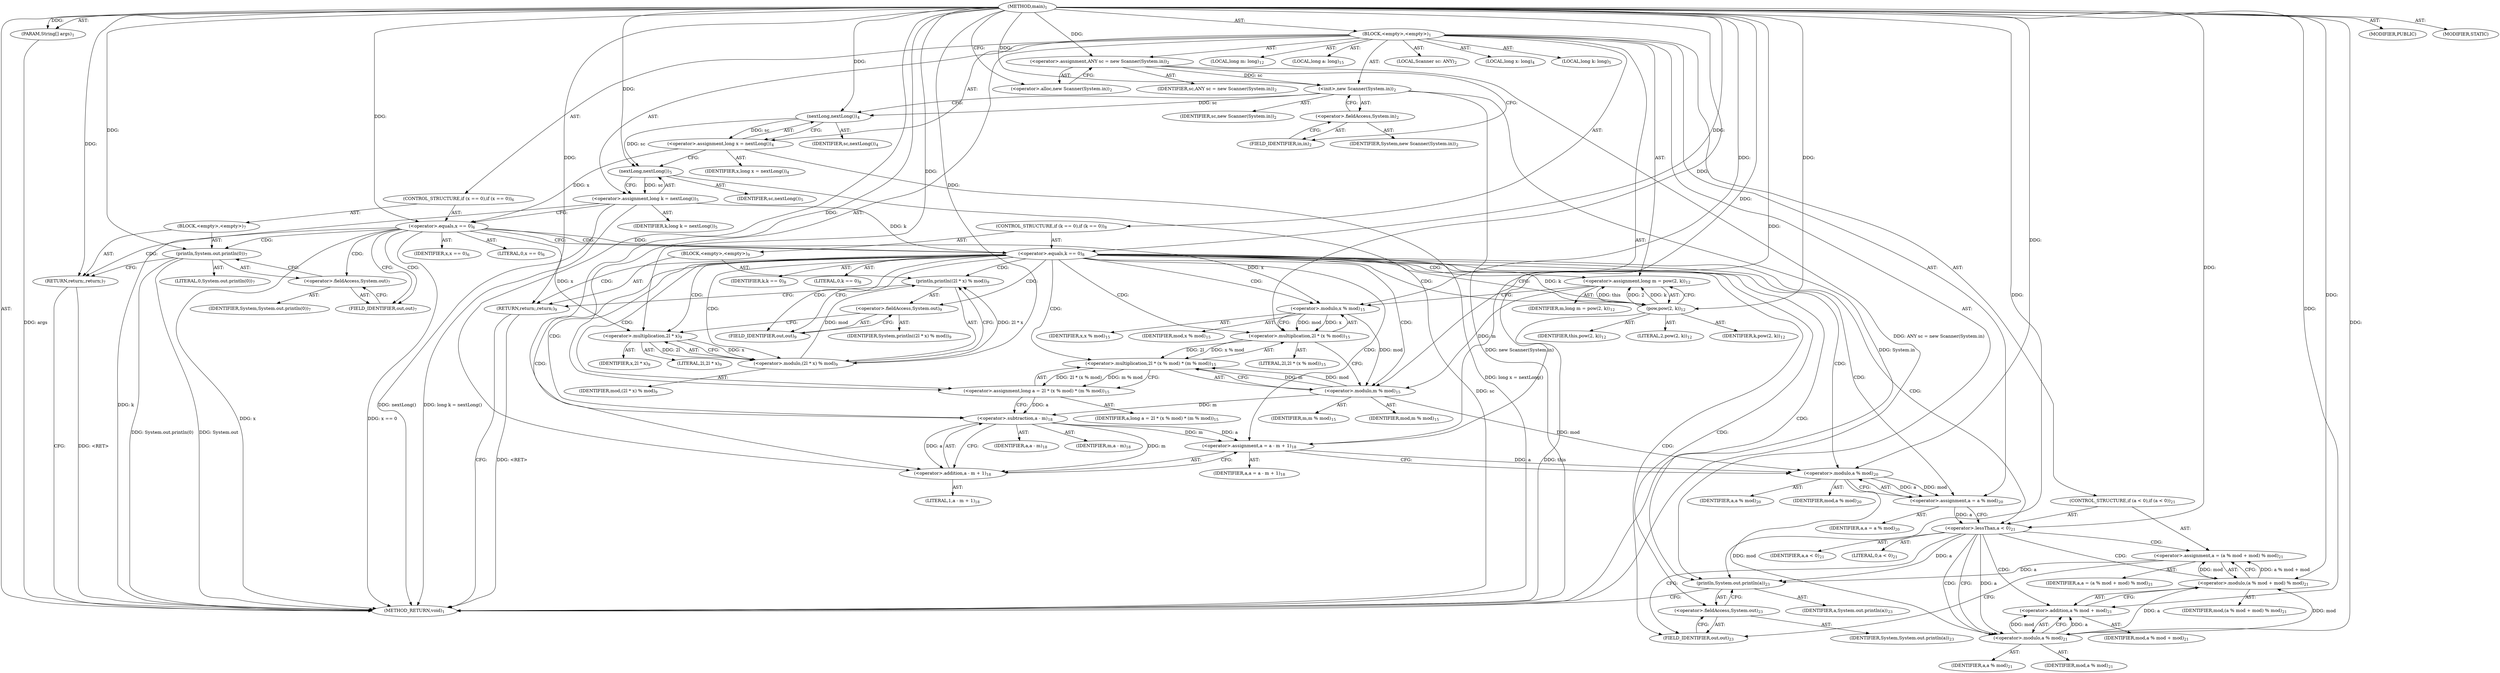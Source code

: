 digraph "main" {  
"19" [label = <(METHOD,main)<SUB>1</SUB>> ]
"20" [label = <(PARAM,String[] args)<SUB>1</SUB>> ]
"21" [label = <(BLOCK,&lt;empty&gt;,&lt;empty&gt;)<SUB>1</SUB>> ]
"4" [label = <(LOCAL,Scanner sc: ANY)<SUB>2</SUB>> ]
"22" [label = <(&lt;operator&gt;.assignment,ANY sc = new Scanner(System.in))<SUB>2</SUB>> ]
"23" [label = <(IDENTIFIER,sc,ANY sc = new Scanner(System.in))<SUB>2</SUB>> ]
"24" [label = <(&lt;operator&gt;.alloc,new Scanner(System.in))<SUB>2</SUB>> ]
"25" [label = <(&lt;init&gt;,new Scanner(System.in))<SUB>2</SUB>> ]
"3" [label = <(IDENTIFIER,sc,new Scanner(System.in))<SUB>2</SUB>> ]
"26" [label = <(&lt;operator&gt;.fieldAccess,System.in)<SUB>2</SUB>> ]
"27" [label = <(IDENTIFIER,System,new Scanner(System.in))<SUB>2</SUB>> ]
"28" [label = <(FIELD_IDENTIFIER,in,in)<SUB>2</SUB>> ]
"29" [label = <(LOCAL,long x: long)<SUB>4</SUB>> ]
"30" [label = <(&lt;operator&gt;.assignment,long x = nextLong())<SUB>4</SUB>> ]
"31" [label = <(IDENTIFIER,x,long x = nextLong())<SUB>4</SUB>> ]
"32" [label = <(nextLong,nextLong())<SUB>4</SUB>> ]
"33" [label = <(IDENTIFIER,sc,nextLong())<SUB>4</SUB>> ]
"34" [label = <(LOCAL,long k: long)<SUB>5</SUB>> ]
"35" [label = <(&lt;operator&gt;.assignment,long k = nextLong())<SUB>5</SUB>> ]
"36" [label = <(IDENTIFIER,k,long k = nextLong())<SUB>5</SUB>> ]
"37" [label = <(nextLong,nextLong())<SUB>5</SUB>> ]
"38" [label = <(IDENTIFIER,sc,nextLong())<SUB>5</SUB>> ]
"39" [label = <(CONTROL_STRUCTURE,if (x == 0),if (x == 0))<SUB>6</SUB>> ]
"40" [label = <(&lt;operator&gt;.equals,x == 0)<SUB>6</SUB>> ]
"41" [label = <(IDENTIFIER,x,x == 0)<SUB>6</SUB>> ]
"42" [label = <(LITERAL,0,x == 0)<SUB>6</SUB>> ]
"43" [label = <(BLOCK,&lt;empty&gt;,&lt;empty&gt;)<SUB>7</SUB>> ]
"44" [label = <(println,System.out.println(0))<SUB>7</SUB>> ]
"45" [label = <(&lt;operator&gt;.fieldAccess,System.out)<SUB>7</SUB>> ]
"46" [label = <(IDENTIFIER,System,System.out.println(0))<SUB>7</SUB>> ]
"47" [label = <(FIELD_IDENTIFIER,out,out)<SUB>7</SUB>> ]
"48" [label = <(LITERAL,0,System.out.println(0))<SUB>7</SUB>> ]
"49" [label = <(RETURN,return;,return;)<SUB>7</SUB>> ]
"50" [label = <(CONTROL_STRUCTURE,if (k == 0),if (k == 0))<SUB>8</SUB>> ]
"51" [label = <(&lt;operator&gt;.equals,k == 0)<SUB>8</SUB>> ]
"52" [label = <(IDENTIFIER,k,k == 0)<SUB>8</SUB>> ]
"53" [label = <(LITERAL,0,k == 0)<SUB>8</SUB>> ]
"54" [label = <(BLOCK,&lt;empty&gt;,&lt;empty&gt;)<SUB>9</SUB>> ]
"55" [label = <(println,println((2l * x) % mod))<SUB>9</SUB>> ]
"56" [label = <(&lt;operator&gt;.fieldAccess,System.out)<SUB>9</SUB>> ]
"57" [label = <(IDENTIFIER,System,println((2l * x) % mod))<SUB>9</SUB>> ]
"58" [label = <(FIELD_IDENTIFIER,out,out)<SUB>9</SUB>> ]
"59" [label = <(&lt;operator&gt;.modulo,(2l * x) % mod)<SUB>9</SUB>> ]
"60" [label = <(&lt;operator&gt;.multiplication,2l * x)<SUB>9</SUB>> ]
"61" [label = <(LITERAL,2l,2l * x)<SUB>9</SUB>> ]
"62" [label = <(IDENTIFIER,x,2l * x)<SUB>9</SUB>> ]
"63" [label = <(IDENTIFIER,mod,(2l * x) % mod)<SUB>9</SUB>> ]
"64" [label = <(RETURN,return;,return;)<SUB>9</SUB>> ]
"65" [label = <(LOCAL,long m: long)<SUB>12</SUB>> ]
"66" [label = <(&lt;operator&gt;.assignment,long m = pow(2, k))<SUB>12</SUB>> ]
"67" [label = <(IDENTIFIER,m,long m = pow(2, k))<SUB>12</SUB>> ]
"68" [label = <(pow,pow(2, k))<SUB>12</SUB>> ]
"69" [label = <(IDENTIFIER,this,pow(2, k))<SUB>12</SUB>> ]
"70" [label = <(LITERAL,2,pow(2, k))<SUB>12</SUB>> ]
"71" [label = <(IDENTIFIER,k,pow(2, k))<SUB>12</SUB>> ]
"72" [label = <(LOCAL,long a: long)<SUB>15</SUB>> ]
"73" [label = <(&lt;operator&gt;.assignment,long a = 2l * (x % mod) * (m % mod))<SUB>15</SUB>> ]
"74" [label = <(IDENTIFIER,a,long a = 2l * (x % mod) * (m % mod))<SUB>15</SUB>> ]
"75" [label = <(&lt;operator&gt;.multiplication,2l * (x % mod) * (m % mod))<SUB>15</SUB>> ]
"76" [label = <(&lt;operator&gt;.multiplication,2l * (x % mod))<SUB>15</SUB>> ]
"77" [label = <(LITERAL,2l,2l * (x % mod))<SUB>15</SUB>> ]
"78" [label = <(&lt;operator&gt;.modulo,x % mod)<SUB>15</SUB>> ]
"79" [label = <(IDENTIFIER,x,x % mod)<SUB>15</SUB>> ]
"80" [label = <(IDENTIFIER,mod,x % mod)<SUB>15</SUB>> ]
"81" [label = <(&lt;operator&gt;.modulo,m % mod)<SUB>15</SUB>> ]
"82" [label = <(IDENTIFIER,m,m % mod)<SUB>15</SUB>> ]
"83" [label = <(IDENTIFIER,mod,m % mod)<SUB>15</SUB>> ]
"84" [label = <(&lt;operator&gt;.assignment,a = a - m + 1)<SUB>18</SUB>> ]
"85" [label = <(IDENTIFIER,a,a = a - m + 1)<SUB>18</SUB>> ]
"86" [label = <(&lt;operator&gt;.addition,a - m + 1)<SUB>18</SUB>> ]
"87" [label = <(&lt;operator&gt;.subtraction,a - m)<SUB>18</SUB>> ]
"88" [label = <(IDENTIFIER,a,a - m)<SUB>18</SUB>> ]
"89" [label = <(IDENTIFIER,m,a - m)<SUB>18</SUB>> ]
"90" [label = <(LITERAL,1,a - m + 1)<SUB>18</SUB>> ]
"91" [label = <(&lt;operator&gt;.assignment,a = a % mod)<SUB>20</SUB>> ]
"92" [label = <(IDENTIFIER,a,a = a % mod)<SUB>20</SUB>> ]
"93" [label = <(&lt;operator&gt;.modulo,a % mod)<SUB>20</SUB>> ]
"94" [label = <(IDENTIFIER,a,a % mod)<SUB>20</SUB>> ]
"95" [label = <(IDENTIFIER,mod,a % mod)<SUB>20</SUB>> ]
"96" [label = <(CONTROL_STRUCTURE,if (a &lt; 0),if (a &lt; 0))<SUB>21</SUB>> ]
"97" [label = <(&lt;operator&gt;.lessThan,a &lt; 0)<SUB>21</SUB>> ]
"98" [label = <(IDENTIFIER,a,a &lt; 0)<SUB>21</SUB>> ]
"99" [label = <(LITERAL,0,a &lt; 0)<SUB>21</SUB>> ]
"100" [label = <(&lt;operator&gt;.assignment,a = (a % mod + mod) % mod)<SUB>21</SUB>> ]
"101" [label = <(IDENTIFIER,a,a = (a % mod + mod) % mod)<SUB>21</SUB>> ]
"102" [label = <(&lt;operator&gt;.modulo,(a % mod + mod) % mod)<SUB>21</SUB>> ]
"103" [label = <(&lt;operator&gt;.addition,a % mod + mod)<SUB>21</SUB>> ]
"104" [label = <(&lt;operator&gt;.modulo,a % mod)<SUB>21</SUB>> ]
"105" [label = <(IDENTIFIER,a,a % mod)<SUB>21</SUB>> ]
"106" [label = <(IDENTIFIER,mod,a % mod)<SUB>21</SUB>> ]
"107" [label = <(IDENTIFIER,mod,a % mod + mod)<SUB>21</SUB>> ]
"108" [label = <(IDENTIFIER,mod,(a % mod + mod) % mod)<SUB>21</SUB>> ]
"109" [label = <(println,System.out.println(a))<SUB>23</SUB>> ]
"110" [label = <(&lt;operator&gt;.fieldAccess,System.out)<SUB>23</SUB>> ]
"111" [label = <(IDENTIFIER,System,System.out.println(a))<SUB>23</SUB>> ]
"112" [label = <(FIELD_IDENTIFIER,out,out)<SUB>23</SUB>> ]
"113" [label = <(IDENTIFIER,a,System.out.println(a))<SUB>23</SUB>> ]
"114" [label = <(MODIFIER,PUBLIC)> ]
"115" [label = <(MODIFIER,STATIC)> ]
"116" [label = <(METHOD_RETURN,void)<SUB>1</SUB>> ]
  "19" -> "20"  [ label = "AST: "] 
  "19" -> "21"  [ label = "AST: "] 
  "19" -> "114"  [ label = "AST: "] 
  "19" -> "115"  [ label = "AST: "] 
  "19" -> "116"  [ label = "AST: "] 
  "21" -> "4"  [ label = "AST: "] 
  "21" -> "22"  [ label = "AST: "] 
  "21" -> "25"  [ label = "AST: "] 
  "21" -> "29"  [ label = "AST: "] 
  "21" -> "30"  [ label = "AST: "] 
  "21" -> "34"  [ label = "AST: "] 
  "21" -> "35"  [ label = "AST: "] 
  "21" -> "39"  [ label = "AST: "] 
  "21" -> "50"  [ label = "AST: "] 
  "21" -> "65"  [ label = "AST: "] 
  "21" -> "66"  [ label = "AST: "] 
  "21" -> "72"  [ label = "AST: "] 
  "21" -> "73"  [ label = "AST: "] 
  "21" -> "84"  [ label = "AST: "] 
  "21" -> "91"  [ label = "AST: "] 
  "21" -> "96"  [ label = "AST: "] 
  "21" -> "109"  [ label = "AST: "] 
  "22" -> "23"  [ label = "AST: "] 
  "22" -> "24"  [ label = "AST: "] 
  "25" -> "3"  [ label = "AST: "] 
  "25" -> "26"  [ label = "AST: "] 
  "26" -> "27"  [ label = "AST: "] 
  "26" -> "28"  [ label = "AST: "] 
  "30" -> "31"  [ label = "AST: "] 
  "30" -> "32"  [ label = "AST: "] 
  "32" -> "33"  [ label = "AST: "] 
  "35" -> "36"  [ label = "AST: "] 
  "35" -> "37"  [ label = "AST: "] 
  "37" -> "38"  [ label = "AST: "] 
  "39" -> "40"  [ label = "AST: "] 
  "39" -> "43"  [ label = "AST: "] 
  "40" -> "41"  [ label = "AST: "] 
  "40" -> "42"  [ label = "AST: "] 
  "43" -> "44"  [ label = "AST: "] 
  "43" -> "49"  [ label = "AST: "] 
  "44" -> "45"  [ label = "AST: "] 
  "44" -> "48"  [ label = "AST: "] 
  "45" -> "46"  [ label = "AST: "] 
  "45" -> "47"  [ label = "AST: "] 
  "50" -> "51"  [ label = "AST: "] 
  "50" -> "54"  [ label = "AST: "] 
  "51" -> "52"  [ label = "AST: "] 
  "51" -> "53"  [ label = "AST: "] 
  "54" -> "55"  [ label = "AST: "] 
  "54" -> "64"  [ label = "AST: "] 
  "55" -> "56"  [ label = "AST: "] 
  "55" -> "59"  [ label = "AST: "] 
  "56" -> "57"  [ label = "AST: "] 
  "56" -> "58"  [ label = "AST: "] 
  "59" -> "60"  [ label = "AST: "] 
  "59" -> "63"  [ label = "AST: "] 
  "60" -> "61"  [ label = "AST: "] 
  "60" -> "62"  [ label = "AST: "] 
  "66" -> "67"  [ label = "AST: "] 
  "66" -> "68"  [ label = "AST: "] 
  "68" -> "69"  [ label = "AST: "] 
  "68" -> "70"  [ label = "AST: "] 
  "68" -> "71"  [ label = "AST: "] 
  "73" -> "74"  [ label = "AST: "] 
  "73" -> "75"  [ label = "AST: "] 
  "75" -> "76"  [ label = "AST: "] 
  "75" -> "81"  [ label = "AST: "] 
  "76" -> "77"  [ label = "AST: "] 
  "76" -> "78"  [ label = "AST: "] 
  "78" -> "79"  [ label = "AST: "] 
  "78" -> "80"  [ label = "AST: "] 
  "81" -> "82"  [ label = "AST: "] 
  "81" -> "83"  [ label = "AST: "] 
  "84" -> "85"  [ label = "AST: "] 
  "84" -> "86"  [ label = "AST: "] 
  "86" -> "87"  [ label = "AST: "] 
  "86" -> "90"  [ label = "AST: "] 
  "87" -> "88"  [ label = "AST: "] 
  "87" -> "89"  [ label = "AST: "] 
  "91" -> "92"  [ label = "AST: "] 
  "91" -> "93"  [ label = "AST: "] 
  "93" -> "94"  [ label = "AST: "] 
  "93" -> "95"  [ label = "AST: "] 
  "96" -> "97"  [ label = "AST: "] 
  "96" -> "100"  [ label = "AST: "] 
  "97" -> "98"  [ label = "AST: "] 
  "97" -> "99"  [ label = "AST: "] 
  "100" -> "101"  [ label = "AST: "] 
  "100" -> "102"  [ label = "AST: "] 
  "102" -> "103"  [ label = "AST: "] 
  "102" -> "108"  [ label = "AST: "] 
  "103" -> "104"  [ label = "AST: "] 
  "103" -> "107"  [ label = "AST: "] 
  "104" -> "105"  [ label = "AST: "] 
  "104" -> "106"  [ label = "AST: "] 
  "109" -> "110"  [ label = "AST: "] 
  "109" -> "113"  [ label = "AST: "] 
  "110" -> "111"  [ label = "AST: "] 
  "110" -> "112"  [ label = "AST: "] 
  "22" -> "28"  [ label = "CFG: "] 
  "25" -> "32"  [ label = "CFG: "] 
  "30" -> "37"  [ label = "CFG: "] 
  "35" -> "40"  [ label = "CFG: "] 
  "66" -> "78"  [ label = "CFG: "] 
  "73" -> "87"  [ label = "CFG: "] 
  "84" -> "93"  [ label = "CFG: "] 
  "91" -> "97"  [ label = "CFG: "] 
  "109" -> "116"  [ label = "CFG: "] 
  "24" -> "22"  [ label = "CFG: "] 
  "26" -> "25"  [ label = "CFG: "] 
  "32" -> "30"  [ label = "CFG: "] 
  "37" -> "35"  [ label = "CFG: "] 
  "40" -> "47"  [ label = "CFG: "] 
  "40" -> "51"  [ label = "CFG: "] 
  "51" -> "58"  [ label = "CFG: "] 
  "51" -> "68"  [ label = "CFG: "] 
  "68" -> "66"  [ label = "CFG: "] 
  "75" -> "73"  [ label = "CFG: "] 
  "86" -> "84"  [ label = "CFG: "] 
  "93" -> "91"  [ label = "CFG: "] 
  "97" -> "104"  [ label = "CFG: "] 
  "97" -> "112"  [ label = "CFG: "] 
  "100" -> "112"  [ label = "CFG: "] 
  "110" -> "109"  [ label = "CFG: "] 
  "28" -> "26"  [ label = "CFG: "] 
  "44" -> "49"  [ label = "CFG: "] 
  "49" -> "116"  [ label = "CFG: "] 
  "55" -> "64"  [ label = "CFG: "] 
  "64" -> "116"  [ label = "CFG: "] 
  "76" -> "81"  [ label = "CFG: "] 
  "81" -> "75"  [ label = "CFG: "] 
  "87" -> "86"  [ label = "CFG: "] 
  "102" -> "100"  [ label = "CFG: "] 
  "112" -> "110"  [ label = "CFG: "] 
  "45" -> "44"  [ label = "CFG: "] 
  "56" -> "60"  [ label = "CFG: "] 
  "59" -> "55"  [ label = "CFG: "] 
  "78" -> "76"  [ label = "CFG: "] 
  "103" -> "102"  [ label = "CFG: "] 
  "47" -> "45"  [ label = "CFG: "] 
  "58" -> "56"  [ label = "CFG: "] 
  "60" -> "59"  [ label = "CFG: "] 
  "104" -> "103"  [ label = "CFG: "] 
  "19" -> "24"  [ label = "CFG: "] 
  "49" -> "116"  [ label = "DDG: &lt;RET&gt;"] 
  "64" -> "116"  [ label = "DDG: &lt;RET&gt;"] 
  "20" -> "116"  [ label = "DDG: args"] 
  "22" -> "116"  [ label = "DDG: ANY sc = new Scanner(System.in)"] 
  "25" -> "116"  [ label = "DDG: System.in"] 
  "25" -> "116"  [ label = "DDG: new Scanner(System.in)"] 
  "30" -> "116"  [ label = "DDG: long x = nextLong()"] 
  "35" -> "116"  [ label = "DDG: k"] 
  "37" -> "116"  [ label = "DDG: sc"] 
  "35" -> "116"  [ label = "DDG: nextLong()"] 
  "35" -> "116"  [ label = "DDG: long k = nextLong()"] 
  "40" -> "116"  [ label = "DDG: x"] 
  "40" -> "116"  [ label = "DDG: x == 0"] 
  "44" -> "116"  [ label = "DDG: System.out"] 
  "44" -> "116"  [ label = "DDG: System.out.println(0)"] 
  "68" -> "116"  [ label = "DDG: this"] 
  "19" -> "20"  [ label = "DDG: "] 
  "19" -> "22"  [ label = "DDG: "] 
  "32" -> "30"  [ label = "DDG: sc"] 
  "37" -> "35"  [ label = "DDG: sc"] 
  "68" -> "66"  [ label = "DDG: this"] 
  "68" -> "66"  [ label = "DDG: 2"] 
  "68" -> "66"  [ label = "DDG: k"] 
  "75" -> "73"  [ label = "DDG: 2l * (x % mod)"] 
  "75" -> "73"  [ label = "DDG: m % mod"] 
  "87" -> "84"  [ label = "DDG: a"] 
  "87" -> "84"  [ label = "DDG: m"] 
  "19" -> "84"  [ label = "DDG: "] 
  "93" -> "91"  [ label = "DDG: a"] 
  "93" -> "91"  [ label = "DDG: mod"] 
  "22" -> "25"  [ label = "DDG: sc"] 
  "19" -> "25"  [ label = "DDG: "] 
  "102" -> "100"  [ label = "DDG: a % mod + mod"] 
  "102" -> "100"  [ label = "DDG: mod"] 
  "97" -> "109"  [ label = "DDG: a"] 
  "100" -> "109"  [ label = "DDG: a"] 
  "19" -> "109"  [ label = "DDG: "] 
  "25" -> "32"  [ label = "DDG: sc"] 
  "19" -> "32"  [ label = "DDG: "] 
  "32" -> "37"  [ label = "DDG: sc"] 
  "19" -> "37"  [ label = "DDG: "] 
  "30" -> "40"  [ label = "DDG: x"] 
  "19" -> "40"  [ label = "DDG: "] 
  "19" -> "49"  [ label = "DDG: "] 
  "35" -> "51"  [ label = "DDG: k"] 
  "19" -> "51"  [ label = "DDG: "] 
  "19" -> "64"  [ label = "DDG: "] 
  "19" -> "68"  [ label = "DDG: "] 
  "51" -> "68"  [ label = "DDG: k"] 
  "76" -> "75"  [ label = "DDG: 2l"] 
  "76" -> "75"  [ label = "DDG: x % mod"] 
  "81" -> "75"  [ label = "DDG: m"] 
  "81" -> "75"  [ label = "DDG: mod"] 
  "87" -> "86"  [ label = "DDG: a"] 
  "87" -> "86"  [ label = "DDG: m"] 
  "19" -> "86"  [ label = "DDG: "] 
  "84" -> "93"  [ label = "DDG: a"] 
  "19" -> "93"  [ label = "DDG: "] 
  "81" -> "93"  [ label = "DDG: mod"] 
  "91" -> "97"  [ label = "DDG: a"] 
  "19" -> "97"  [ label = "DDG: "] 
  "19" -> "44"  [ label = "DDG: "] 
  "59" -> "55"  [ label = "DDG: 2l * x"] 
  "59" -> "55"  [ label = "DDG: mod"] 
  "19" -> "76"  [ label = "DDG: "] 
  "78" -> "76"  [ label = "DDG: x"] 
  "78" -> "76"  [ label = "DDG: mod"] 
  "66" -> "81"  [ label = "DDG: m"] 
  "19" -> "81"  [ label = "DDG: "] 
  "78" -> "81"  [ label = "DDG: mod"] 
  "73" -> "87"  [ label = "DDG: a"] 
  "19" -> "87"  [ label = "DDG: "] 
  "81" -> "87"  [ label = "DDG: m"] 
  "104" -> "102"  [ label = "DDG: a"] 
  "104" -> "102"  [ label = "DDG: mod"] 
  "19" -> "102"  [ label = "DDG: "] 
  "60" -> "59"  [ label = "DDG: 2l"] 
  "60" -> "59"  [ label = "DDG: x"] 
  "19" -> "59"  [ label = "DDG: "] 
  "40" -> "78"  [ label = "DDG: x"] 
  "19" -> "78"  [ label = "DDG: "] 
  "104" -> "103"  [ label = "DDG: a"] 
  "104" -> "103"  [ label = "DDG: mod"] 
  "19" -> "103"  [ label = "DDG: "] 
  "19" -> "60"  [ label = "DDG: "] 
  "40" -> "60"  [ label = "DDG: x"] 
  "97" -> "104"  [ label = "DDG: a"] 
  "19" -> "104"  [ label = "DDG: "] 
  "93" -> "104"  [ label = "DDG: mod"] 
  "40" -> "47"  [ label = "CDG: "] 
  "40" -> "49"  [ label = "CDG: "] 
  "40" -> "51"  [ label = "CDG: "] 
  "40" -> "45"  [ label = "CDG: "] 
  "40" -> "44"  [ label = "CDG: "] 
  "51" -> "68"  [ label = "CDG: "] 
  "51" -> "60"  [ label = "CDG: "] 
  "51" -> "73"  [ label = "CDG: "] 
  "51" -> "64"  [ label = "CDG: "] 
  "51" -> "66"  [ label = "CDG: "] 
  "51" -> "75"  [ label = "CDG: "] 
  "51" -> "81"  [ label = "CDG: "] 
  "51" -> "84"  [ label = "CDG: "] 
  "51" -> "56"  [ label = "CDG: "] 
  "51" -> "76"  [ label = "CDG: "] 
  "51" -> "59"  [ label = "CDG: "] 
  "51" -> "87"  [ label = "CDG: "] 
  "51" -> "97"  [ label = "CDG: "] 
  "51" -> "91"  [ label = "CDG: "] 
  "51" -> "112"  [ label = "CDG: "] 
  "51" -> "93"  [ label = "CDG: "] 
  "51" -> "58"  [ label = "CDG: "] 
  "51" -> "110"  [ label = "CDG: "] 
  "51" -> "55"  [ label = "CDG: "] 
  "51" -> "78"  [ label = "CDG: "] 
  "51" -> "109"  [ label = "CDG: "] 
  "51" -> "86"  [ label = "CDG: "] 
  "97" -> "102"  [ label = "CDG: "] 
  "97" -> "103"  [ label = "CDG: "] 
  "97" -> "104"  [ label = "CDG: "] 
  "97" -> "100"  [ label = "CDG: "] 
}
